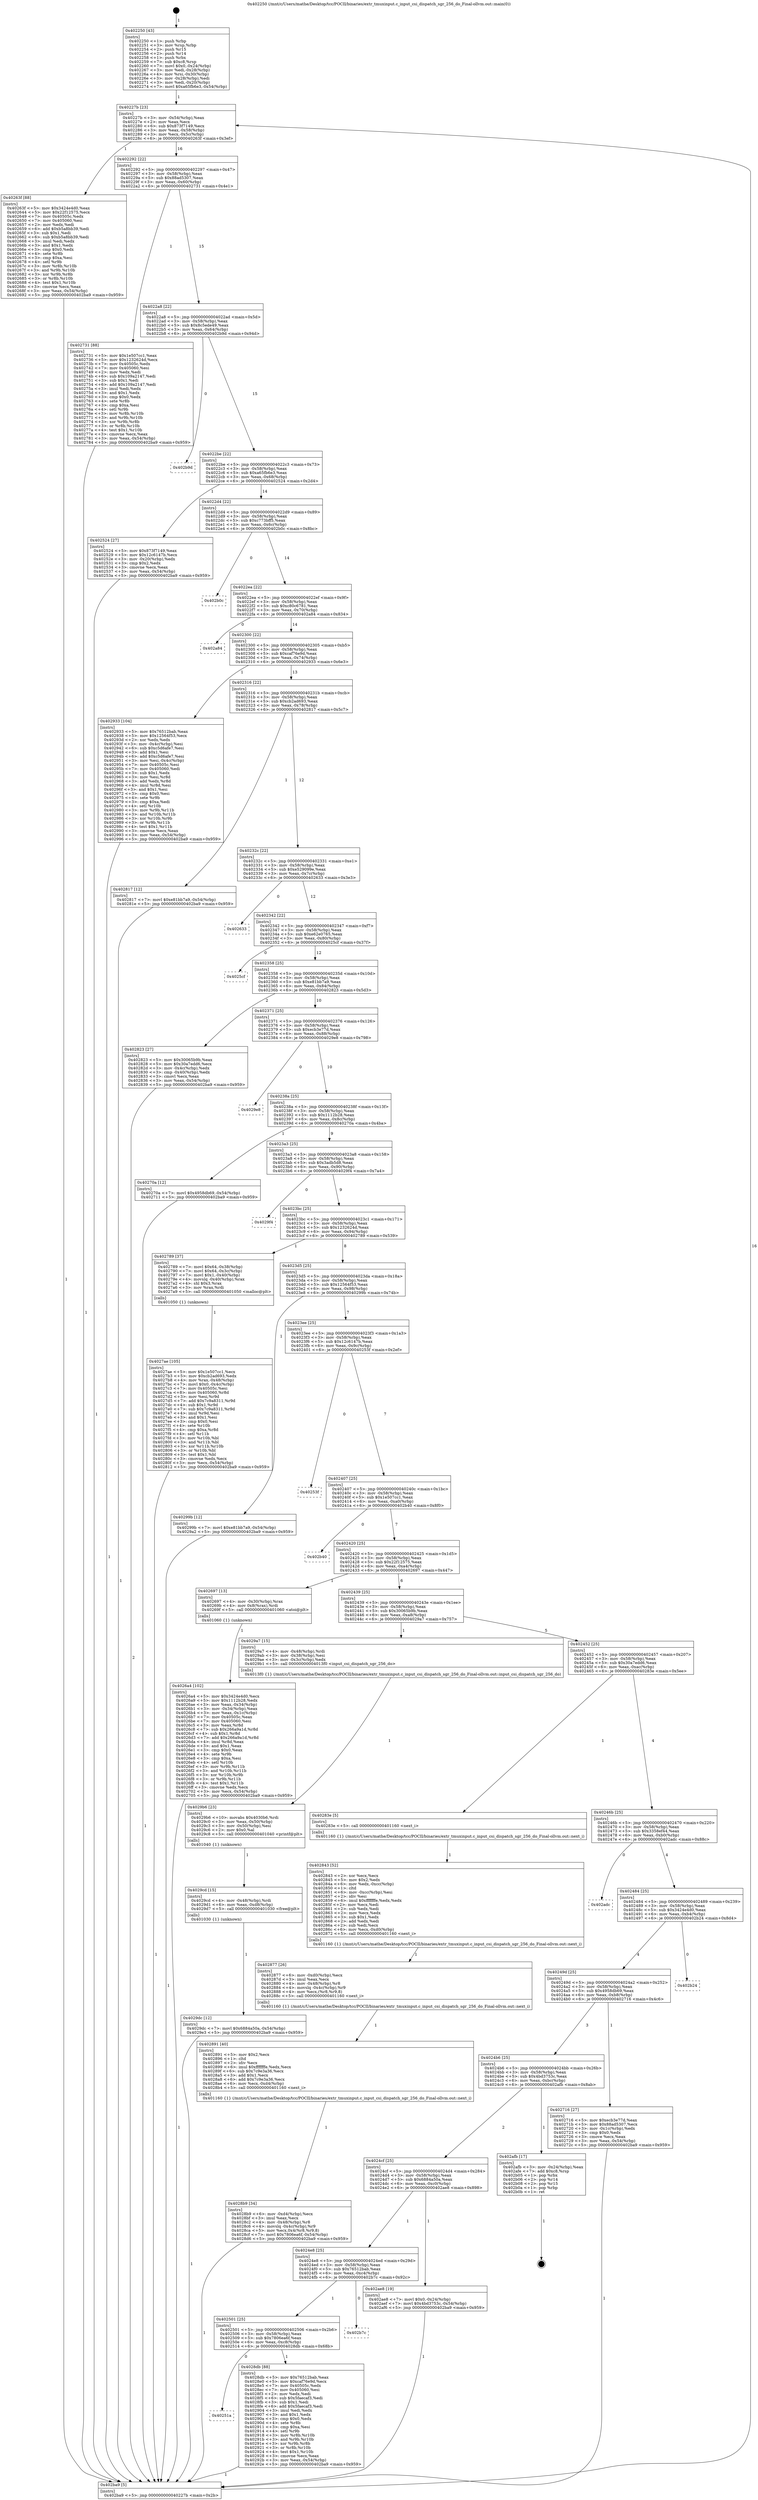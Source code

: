 digraph "0x402250" {
  label = "0x402250 (/mnt/c/Users/mathe/Desktop/tcc/POCII/binaries/extr_tmuxinput.c_input_csi_dispatch_sgr_256_do_Final-ollvm.out::main(0))"
  labelloc = "t"
  node[shape=record]

  Entry [label="",width=0.3,height=0.3,shape=circle,fillcolor=black,style=filled]
  "0x40227b" [label="{
     0x40227b [23]\l
     | [instrs]\l
     &nbsp;&nbsp;0x40227b \<+3\>: mov -0x54(%rbp),%eax\l
     &nbsp;&nbsp;0x40227e \<+2\>: mov %eax,%ecx\l
     &nbsp;&nbsp;0x402280 \<+6\>: sub $0x873f7149,%ecx\l
     &nbsp;&nbsp;0x402286 \<+3\>: mov %eax,-0x58(%rbp)\l
     &nbsp;&nbsp;0x402289 \<+3\>: mov %ecx,-0x5c(%rbp)\l
     &nbsp;&nbsp;0x40228c \<+6\>: je 000000000040263f \<main+0x3ef\>\l
  }"]
  "0x40263f" [label="{
     0x40263f [88]\l
     | [instrs]\l
     &nbsp;&nbsp;0x40263f \<+5\>: mov $0x3424e4d0,%eax\l
     &nbsp;&nbsp;0x402644 \<+5\>: mov $0x22f12575,%ecx\l
     &nbsp;&nbsp;0x402649 \<+7\>: mov 0x40505c,%edx\l
     &nbsp;&nbsp;0x402650 \<+7\>: mov 0x405060,%esi\l
     &nbsp;&nbsp;0x402657 \<+2\>: mov %edx,%edi\l
     &nbsp;&nbsp;0x402659 \<+6\>: add $0xb5a8bb39,%edi\l
     &nbsp;&nbsp;0x40265f \<+3\>: sub $0x1,%edi\l
     &nbsp;&nbsp;0x402662 \<+6\>: sub $0xb5a8bb39,%edi\l
     &nbsp;&nbsp;0x402668 \<+3\>: imul %edi,%edx\l
     &nbsp;&nbsp;0x40266b \<+3\>: and $0x1,%edx\l
     &nbsp;&nbsp;0x40266e \<+3\>: cmp $0x0,%edx\l
     &nbsp;&nbsp;0x402671 \<+4\>: sete %r8b\l
     &nbsp;&nbsp;0x402675 \<+3\>: cmp $0xa,%esi\l
     &nbsp;&nbsp;0x402678 \<+4\>: setl %r9b\l
     &nbsp;&nbsp;0x40267c \<+3\>: mov %r8b,%r10b\l
     &nbsp;&nbsp;0x40267f \<+3\>: and %r9b,%r10b\l
     &nbsp;&nbsp;0x402682 \<+3\>: xor %r9b,%r8b\l
     &nbsp;&nbsp;0x402685 \<+3\>: or %r8b,%r10b\l
     &nbsp;&nbsp;0x402688 \<+4\>: test $0x1,%r10b\l
     &nbsp;&nbsp;0x40268c \<+3\>: cmovne %ecx,%eax\l
     &nbsp;&nbsp;0x40268f \<+3\>: mov %eax,-0x54(%rbp)\l
     &nbsp;&nbsp;0x402692 \<+5\>: jmp 0000000000402ba9 \<main+0x959\>\l
  }"]
  "0x402292" [label="{
     0x402292 [22]\l
     | [instrs]\l
     &nbsp;&nbsp;0x402292 \<+5\>: jmp 0000000000402297 \<main+0x47\>\l
     &nbsp;&nbsp;0x402297 \<+3\>: mov -0x58(%rbp),%eax\l
     &nbsp;&nbsp;0x40229a \<+5\>: sub $0x88ad5307,%eax\l
     &nbsp;&nbsp;0x40229f \<+3\>: mov %eax,-0x60(%rbp)\l
     &nbsp;&nbsp;0x4022a2 \<+6\>: je 0000000000402731 \<main+0x4e1\>\l
  }"]
  Exit [label="",width=0.3,height=0.3,shape=circle,fillcolor=black,style=filled,peripheries=2]
  "0x402731" [label="{
     0x402731 [88]\l
     | [instrs]\l
     &nbsp;&nbsp;0x402731 \<+5\>: mov $0x1e507cc1,%eax\l
     &nbsp;&nbsp;0x402736 \<+5\>: mov $0x1232624d,%ecx\l
     &nbsp;&nbsp;0x40273b \<+7\>: mov 0x40505c,%edx\l
     &nbsp;&nbsp;0x402742 \<+7\>: mov 0x405060,%esi\l
     &nbsp;&nbsp;0x402749 \<+2\>: mov %edx,%edi\l
     &nbsp;&nbsp;0x40274b \<+6\>: sub $0x109a2147,%edi\l
     &nbsp;&nbsp;0x402751 \<+3\>: sub $0x1,%edi\l
     &nbsp;&nbsp;0x402754 \<+6\>: add $0x109a2147,%edi\l
     &nbsp;&nbsp;0x40275a \<+3\>: imul %edi,%edx\l
     &nbsp;&nbsp;0x40275d \<+3\>: and $0x1,%edx\l
     &nbsp;&nbsp;0x402760 \<+3\>: cmp $0x0,%edx\l
     &nbsp;&nbsp;0x402763 \<+4\>: sete %r8b\l
     &nbsp;&nbsp;0x402767 \<+3\>: cmp $0xa,%esi\l
     &nbsp;&nbsp;0x40276a \<+4\>: setl %r9b\l
     &nbsp;&nbsp;0x40276e \<+3\>: mov %r8b,%r10b\l
     &nbsp;&nbsp;0x402771 \<+3\>: and %r9b,%r10b\l
     &nbsp;&nbsp;0x402774 \<+3\>: xor %r9b,%r8b\l
     &nbsp;&nbsp;0x402777 \<+3\>: or %r8b,%r10b\l
     &nbsp;&nbsp;0x40277a \<+4\>: test $0x1,%r10b\l
     &nbsp;&nbsp;0x40277e \<+3\>: cmovne %ecx,%eax\l
     &nbsp;&nbsp;0x402781 \<+3\>: mov %eax,-0x54(%rbp)\l
     &nbsp;&nbsp;0x402784 \<+5\>: jmp 0000000000402ba9 \<main+0x959\>\l
  }"]
  "0x4022a8" [label="{
     0x4022a8 [22]\l
     | [instrs]\l
     &nbsp;&nbsp;0x4022a8 \<+5\>: jmp 00000000004022ad \<main+0x5d\>\l
     &nbsp;&nbsp;0x4022ad \<+3\>: mov -0x58(%rbp),%eax\l
     &nbsp;&nbsp;0x4022b0 \<+5\>: sub $0x8c5ede49,%eax\l
     &nbsp;&nbsp;0x4022b5 \<+3\>: mov %eax,-0x64(%rbp)\l
     &nbsp;&nbsp;0x4022b8 \<+6\>: je 0000000000402b9d \<main+0x94d\>\l
  }"]
  "0x4029dc" [label="{
     0x4029dc [12]\l
     | [instrs]\l
     &nbsp;&nbsp;0x4029dc \<+7\>: movl $0x6884a50a,-0x54(%rbp)\l
     &nbsp;&nbsp;0x4029e3 \<+5\>: jmp 0000000000402ba9 \<main+0x959\>\l
  }"]
  "0x402b9d" [label="{
     0x402b9d\l
  }", style=dashed]
  "0x4022be" [label="{
     0x4022be [22]\l
     | [instrs]\l
     &nbsp;&nbsp;0x4022be \<+5\>: jmp 00000000004022c3 \<main+0x73\>\l
     &nbsp;&nbsp;0x4022c3 \<+3\>: mov -0x58(%rbp),%eax\l
     &nbsp;&nbsp;0x4022c6 \<+5\>: sub $0xa65fb6e3,%eax\l
     &nbsp;&nbsp;0x4022cb \<+3\>: mov %eax,-0x68(%rbp)\l
     &nbsp;&nbsp;0x4022ce \<+6\>: je 0000000000402524 \<main+0x2d4\>\l
  }"]
  "0x4029cd" [label="{
     0x4029cd [15]\l
     | [instrs]\l
     &nbsp;&nbsp;0x4029cd \<+4\>: mov -0x48(%rbp),%rdi\l
     &nbsp;&nbsp;0x4029d1 \<+6\>: mov %eax,-0xd8(%rbp)\l
     &nbsp;&nbsp;0x4029d7 \<+5\>: call 0000000000401030 \<free@plt\>\l
     | [calls]\l
     &nbsp;&nbsp;0x401030 \{1\} (unknown)\l
  }"]
  "0x402524" [label="{
     0x402524 [27]\l
     | [instrs]\l
     &nbsp;&nbsp;0x402524 \<+5\>: mov $0x873f7149,%eax\l
     &nbsp;&nbsp;0x402529 \<+5\>: mov $0x12c6147b,%ecx\l
     &nbsp;&nbsp;0x40252e \<+3\>: mov -0x20(%rbp),%edx\l
     &nbsp;&nbsp;0x402531 \<+3\>: cmp $0x2,%edx\l
     &nbsp;&nbsp;0x402534 \<+3\>: cmovne %ecx,%eax\l
     &nbsp;&nbsp;0x402537 \<+3\>: mov %eax,-0x54(%rbp)\l
     &nbsp;&nbsp;0x40253a \<+5\>: jmp 0000000000402ba9 \<main+0x959\>\l
  }"]
  "0x4022d4" [label="{
     0x4022d4 [22]\l
     | [instrs]\l
     &nbsp;&nbsp;0x4022d4 \<+5\>: jmp 00000000004022d9 \<main+0x89\>\l
     &nbsp;&nbsp;0x4022d9 \<+3\>: mov -0x58(%rbp),%eax\l
     &nbsp;&nbsp;0x4022dc \<+5\>: sub $0xc773bff5,%eax\l
     &nbsp;&nbsp;0x4022e1 \<+3\>: mov %eax,-0x6c(%rbp)\l
     &nbsp;&nbsp;0x4022e4 \<+6\>: je 0000000000402b0c \<main+0x8bc\>\l
  }"]
  "0x402ba9" [label="{
     0x402ba9 [5]\l
     | [instrs]\l
     &nbsp;&nbsp;0x402ba9 \<+5\>: jmp 000000000040227b \<main+0x2b\>\l
  }"]
  "0x402250" [label="{
     0x402250 [43]\l
     | [instrs]\l
     &nbsp;&nbsp;0x402250 \<+1\>: push %rbp\l
     &nbsp;&nbsp;0x402251 \<+3\>: mov %rsp,%rbp\l
     &nbsp;&nbsp;0x402254 \<+2\>: push %r15\l
     &nbsp;&nbsp;0x402256 \<+2\>: push %r14\l
     &nbsp;&nbsp;0x402258 \<+1\>: push %rbx\l
     &nbsp;&nbsp;0x402259 \<+7\>: sub $0xc8,%rsp\l
     &nbsp;&nbsp;0x402260 \<+7\>: movl $0x0,-0x24(%rbp)\l
     &nbsp;&nbsp;0x402267 \<+3\>: mov %edi,-0x28(%rbp)\l
     &nbsp;&nbsp;0x40226a \<+4\>: mov %rsi,-0x30(%rbp)\l
     &nbsp;&nbsp;0x40226e \<+3\>: mov -0x28(%rbp),%edi\l
     &nbsp;&nbsp;0x402271 \<+3\>: mov %edi,-0x20(%rbp)\l
     &nbsp;&nbsp;0x402274 \<+7\>: movl $0xa65fb6e3,-0x54(%rbp)\l
  }"]
  "0x4029b6" [label="{
     0x4029b6 [23]\l
     | [instrs]\l
     &nbsp;&nbsp;0x4029b6 \<+10\>: movabs $0x4030b6,%rdi\l
     &nbsp;&nbsp;0x4029c0 \<+3\>: mov %eax,-0x50(%rbp)\l
     &nbsp;&nbsp;0x4029c3 \<+3\>: mov -0x50(%rbp),%esi\l
     &nbsp;&nbsp;0x4029c6 \<+2\>: mov $0x0,%al\l
     &nbsp;&nbsp;0x4029c8 \<+5\>: call 0000000000401040 \<printf@plt\>\l
     | [calls]\l
     &nbsp;&nbsp;0x401040 \{1\} (unknown)\l
  }"]
  "0x402b0c" [label="{
     0x402b0c\l
  }", style=dashed]
  "0x4022ea" [label="{
     0x4022ea [22]\l
     | [instrs]\l
     &nbsp;&nbsp;0x4022ea \<+5\>: jmp 00000000004022ef \<main+0x9f\>\l
     &nbsp;&nbsp;0x4022ef \<+3\>: mov -0x58(%rbp),%eax\l
     &nbsp;&nbsp;0x4022f2 \<+5\>: sub $0xc80c6781,%eax\l
     &nbsp;&nbsp;0x4022f7 \<+3\>: mov %eax,-0x70(%rbp)\l
     &nbsp;&nbsp;0x4022fa \<+6\>: je 0000000000402a84 \<main+0x834\>\l
  }"]
  "0x40251a" [label="{
     0x40251a\l
  }", style=dashed]
  "0x402a84" [label="{
     0x402a84\l
  }", style=dashed]
  "0x402300" [label="{
     0x402300 [22]\l
     | [instrs]\l
     &nbsp;&nbsp;0x402300 \<+5\>: jmp 0000000000402305 \<main+0xb5\>\l
     &nbsp;&nbsp;0x402305 \<+3\>: mov -0x58(%rbp),%eax\l
     &nbsp;&nbsp;0x402308 \<+5\>: sub $0xcaf76e9d,%eax\l
     &nbsp;&nbsp;0x40230d \<+3\>: mov %eax,-0x74(%rbp)\l
     &nbsp;&nbsp;0x402310 \<+6\>: je 0000000000402933 \<main+0x6e3\>\l
  }"]
  "0x4028db" [label="{
     0x4028db [88]\l
     | [instrs]\l
     &nbsp;&nbsp;0x4028db \<+5\>: mov $0x76512bab,%eax\l
     &nbsp;&nbsp;0x4028e0 \<+5\>: mov $0xcaf76e9d,%ecx\l
     &nbsp;&nbsp;0x4028e5 \<+7\>: mov 0x40505c,%edx\l
     &nbsp;&nbsp;0x4028ec \<+7\>: mov 0x405060,%esi\l
     &nbsp;&nbsp;0x4028f3 \<+2\>: mov %edx,%edi\l
     &nbsp;&nbsp;0x4028f5 \<+6\>: sub $0x5faecaf3,%edi\l
     &nbsp;&nbsp;0x4028fb \<+3\>: sub $0x1,%edi\l
     &nbsp;&nbsp;0x4028fe \<+6\>: add $0x5faecaf3,%edi\l
     &nbsp;&nbsp;0x402904 \<+3\>: imul %edi,%edx\l
     &nbsp;&nbsp;0x402907 \<+3\>: and $0x1,%edx\l
     &nbsp;&nbsp;0x40290a \<+3\>: cmp $0x0,%edx\l
     &nbsp;&nbsp;0x40290d \<+4\>: sete %r8b\l
     &nbsp;&nbsp;0x402911 \<+3\>: cmp $0xa,%esi\l
     &nbsp;&nbsp;0x402914 \<+4\>: setl %r9b\l
     &nbsp;&nbsp;0x402918 \<+3\>: mov %r8b,%r10b\l
     &nbsp;&nbsp;0x40291b \<+3\>: and %r9b,%r10b\l
     &nbsp;&nbsp;0x40291e \<+3\>: xor %r9b,%r8b\l
     &nbsp;&nbsp;0x402921 \<+3\>: or %r8b,%r10b\l
     &nbsp;&nbsp;0x402924 \<+4\>: test $0x1,%r10b\l
     &nbsp;&nbsp;0x402928 \<+3\>: cmovne %ecx,%eax\l
     &nbsp;&nbsp;0x40292b \<+3\>: mov %eax,-0x54(%rbp)\l
     &nbsp;&nbsp;0x40292e \<+5\>: jmp 0000000000402ba9 \<main+0x959\>\l
  }"]
  "0x402933" [label="{
     0x402933 [104]\l
     | [instrs]\l
     &nbsp;&nbsp;0x402933 \<+5\>: mov $0x76512bab,%eax\l
     &nbsp;&nbsp;0x402938 \<+5\>: mov $0x12564f53,%ecx\l
     &nbsp;&nbsp;0x40293d \<+2\>: xor %edx,%edx\l
     &nbsp;&nbsp;0x40293f \<+3\>: mov -0x4c(%rbp),%esi\l
     &nbsp;&nbsp;0x402942 \<+6\>: sub $0xc5d6afe7,%esi\l
     &nbsp;&nbsp;0x402948 \<+3\>: add $0x1,%esi\l
     &nbsp;&nbsp;0x40294b \<+6\>: add $0xc5d6afe7,%esi\l
     &nbsp;&nbsp;0x402951 \<+3\>: mov %esi,-0x4c(%rbp)\l
     &nbsp;&nbsp;0x402954 \<+7\>: mov 0x40505c,%esi\l
     &nbsp;&nbsp;0x40295b \<+7\>: mov 0x405060,%edi\l
     &nbsp;&nbsp;0x402962 \<+3\>: sub $0x1,%edx\l
     &nbsp;&nbsp;0x402965 \<+3\>: mov %esi,%r8d\l
     &nbsp;&nbsp;0x402968 \<+3\>: add %edx,%r8d\l
     &nbsp;&nbsp;0x40296b \<+4\>: imul %r8d,%esi\l
     &nbsp;&nbsp;0x40296f \<+3\>: and $0x1,%esi\l
     &nbsp;&nbsp;0x402972 \<+3\>: cmp $0x0,%esi\l
     &nbsp;&nbsp;0x402975 \<+4\>: sete %r9b\l
     &nbsp;&nbsp;0x402979 \<+3\>: cmp $0xa,%edi\l
     &nbsp;&nbsp;0x40297c \<+4\>: setl %r10b\l
     &nbsp;&nbsp;0x402980 \<+3\>: mov %r9b,%r11b\l
     &nbsp;&nbsp;0x402983 \<+3\>: and %r10b,%r11b\l
     &nbsp;&nbsp;0x402986 \<+3\>: xor %r10b,%r9b\l
     &nbsp;&nbsp;0x402989 \<+3\>: or %r9b,%r11b\l
     &nbsp;&nbsp;0x40298c \<+4\>: test $0x1,%r11b\l
     &nbsp;&nbsp;0x402990 \<+3\>: cmovne %ecx,%eax\l
     &nbsp;&nbsp;0x402993 \<+3\>: mov %eax,-0x54(%rbp)\l
     &nbsp;&nbsp;0x402996 \<+5\>: jmp 0000000000402ba9 \<main+0x959\>\l
  }"]
  "0x402316" [label="{
     0x402316 [22]\l
     | [instrs]\l
     &nbsp;&nbsp;0x402316 \<+5\>: jmp 000000000040231b \<main+0xcb\>\l
     &nbsp;&nbsp;0x40231b \<+3\>: mov -0x58(%rbp),%eax\l
     &nbsp;&nbsp;0x40231e \<+5\>: sub $0xcb2ad693,%eax\l
     &nbsp;&nbsp;0x402323 \<+3\>: mov %eax,-0x78(%rbp)\l
     &nbsp;&nbsp;0x402326 \<+6\>: je 0000000000402817 \<main+0x5c7\>\l
  }"]
  "0x402501" [label="{
     0x402501 [25]\l
     | [instrs]\l
     &nbsp;&nbsp;0x402501 \<+5\>: jmp 0000000000402506 \<main+0x2b6\>\l
     &nbsp;&nbsp;0x402506 \<+3\>: mov -0x58(%rbp),%eax\l
     &nbsp;&nbsp;0x402509 \<+5\>: sub $0x7806ea6f,%eax\l
     &nbsp;&nbsp;0x40250e \<+6\>: mov %eax,-0xc8(%rbp)\l
     &nbsp;&nbsp;0x402514 \<+6\>: je 00000000004028db \<main+0x68b\>\l
  }"]
  "0x402817" [label="{
     0x402817 [12]\l
     | [instrs]\l
     &nbsp;&nbsp;0x402817 \<+7\>: movl $0xe81bb7a9,-0x54(%rbp)\l
     &nbsp;&nbsp;0x40281e \<+5\>: jmp 0000000000402ba9 \<main+0x959\>\l
  }"]
  "0x40232c" [label="{
     0x40232c [22]\l
     | [instrs]\l
     &nbsp;&nbsp;0x40232c \<+5\>: jmp 0000000000402331 \<main+0xe1\>\l
     &nbsp;&nbsp;0x402331 \<+3\>: mov -0x58(%rbp),%eax\l
     &nbsp;&nbsp;0x402334 \<+5\>: sub $0xe529099e,%eax\l
     &nbsp;&nbsp;0x402339 \<+3\>: mov %eax,-0x7c(%rbp)\l
     &nbsp;&nbsp;0x40233c \<+6\>: je 0000000000402633 \<main+0x3e3\>\l
  }"]
  "0x402b7c" [label="{
     0x402b7c\l
  }", style=dashed]
  "0x402633" [label="{
     0x402633\l
  }", style=dashed]
  "0x402342" [label="{
     0x402342 [22]\l
     | [instrs]\l
     &nbsp;&nbsp;0x402342 \<+5\>: jmp 0000000000402347 \<main+0xf7\>\l
     &nbsp;&nbsp;0x402347 \<+3\>: mov -0x58(%rbp),%eax\l
     &nbsp;&nbsp;0x40234a \<+5\>: sub $0xe62e0765,%eax\l
     &nbsp;&nbsp;0x40234f \<+3\>: mov %eax,-0x80(%rbp)\l
     &nbsp;&nbsp;0x402352 \<+6\>: je 00000000004025cf \<main+0x37f\>\l
  }"]
  "0x4024e8" [label="{
     0x4024e8 [25]\l
     | [instrs]\l
     &nbsp;&nbsp;0x4024e8 \<+5\>: jmp 00000000004024ed \<main+0x29d\>\l
     &nbsp;&nbsp;0x4024ed \<+3\>: mov -0x58(%rbp),%eax\l
     &nbsp;&nbsp;0x4024f0 \<+5\>: sub $0x76512bab,%eax\l
     &nbsp;&nbsp;0x4024f5 \<+6\>: mov %eax,-0xc4(%rbp)\l
     &nbsp;&nbsp;0x4024fb \<+6\>: je 0000000000402b7c \<main+0x92c\>\l
  }"]
  "0x4025cf" [label="{
     0x4025cf\l
  }", style=dashed]
  "0x402358" [label="{
     0x402358 [25]\l
     | [instrs]\l
     &nbsp;&nbsp;0x402358 \<+5\>: jmp 000000000040235d \<main+0x10d\>\l
     &nbsp;&nbsp;0x40235d \<+3\>: mov -0x58(%rbp),%eax\l
     &nbsp;&nbsp;0x402360 \<+5\>: sub $0xe81bb7a9,%eax\l
     &nbsp;&nbsp;0x402365 \<+6\>: mov %eax,-0x84(%rbp)\l
     &nbsp;&nbsp;0x40236b \<+6\>: je 0000000000402823 \<main+0x5d3\>\l
  }"]
  "0x402ae8" [label="{
     0x402ae8 [19]\l
     | [instrs]\l
     &nbsp;&nbsp;0x402ae8 \<+7\>: movl $0x0,-0x24(%rbp)\l
     &nbsp;&nbsp;0x402aef \<+7\>: movl $0x4bd3753c,-0x54(%rbp)\l
     &nbsp;&nbsp;0x402af6 \<+5\>: jmp 0000000000402ba9 \<main+0x959\>\l
  }"]
  "0x402823" [label="{
     0x402823 [27]\l
     | [instrs]\l
     &nbsp;&nbsp;0x402823 \<+5\>: mov $0x30065b9b,%eax\l
     &nbsp;&nbsp;0x402828 \<+5\>: mov $0x30a7edd6,%ecx\l
     &nbsp;&nbsp;0x40282d \<+3\>: mov -0x4c(%rbp),%edx\l
     &nbsp;&nbsp;0x402830 \<+3\>: cmp -0x40(%rbp),%edx\l
     &nbsp;&nbsp;0x402833 \<+3\>: cmovl %ecx,%eax\l
     &nbsp;&nbsp;0x402836 \<+3\>: mov %eax,-0x54(%rbp)\l
     &nbsp;&nbsp;0x402839 \<+5\>: jmp 0000000000402ba9 \<main+0x959\>\l
  }"]
  "0x402371" [label="{
     0x402371 [25]\l
     | [instrs]\l
     &nbsp;&nbsp;0x402371 \<+5\>: jmp 0000000000402376 \<main+0x126\>\l
     &nbsp;&nbsp;0x402376 \<+3\>: mov -0x58(%rbp),%eax\l
     &nbsp;&nbsp;0x402379 \<+5\>: sub $0xecb3e77d,%eax\l
     &nbsp;&nbsp;0x40237e \<+6\>: mov %eax,-0x88(%rbp)\l
     &nbsp;&nbsp;0x402384 \<+6\>: je 00000000004029e8 \<main+0x798\>\l
  }"]
  "0x4024cf" [label="{
     0x4024cf [25]\l
     | [instrs]\l
     &nbsp;&nbsp;0x4024cf \<+5\>: jmp 00000000004024d4 \<main+0x284\>\l
     &nbsp;&nbsp;0x4024d4 \<+3\>: mov -0x58(%rbp),%eax\l
     &nbsp;&nbsp;0x4024d7 \<+5\>: sub $0x6884a50a,%eax\l
     &nbsp;&nbsp;0x4024dc \<+6\>: mov %eax,-0xc0(%rbp)\l
     &nbsp;&nbsp;0x4024e2 \<+6\>: je 0000000000402ae8 \<main+0x898\>\l
  }"]
  "0x4029e8" [label="{
     0x4029e8\l
  }", style=dashed]
  "0x40238a" [label="{
     0x40238a [25]\l
     | [instrs]\l
     &nbsp;&nbsp;0x40238a \<+5\>: jmp 000000000040238f \<main+0x13f\>\l
     &nbsp;&nbsp;0x40238f \<+3\>: mov -0x58(%rbp),%eax\l
     &nbsp;&nbsp;0x402392 \<+5\>: sub $0x1112b28,%eax\l
     &nbsp;&nbsp;0x402397 \<+6\>: mov %eax,-0x8c(%rbp)\l
     &nbsp;&nbsp;0x40239d \<+6\>: je 000000000040270a \<main+0x4ba\>\l
  }"]
  "0x402afb" [label="{
     0x402afb [17]\l
     | [instrs]\l
     &nbsp;&nbsp;0x402afb \<+3\>: mov -0x24(%rbp),%eax\l
     &nbsp;&nbsp;0x402afe \<+7\>: add $0xc8,%rsp\l
     &nbsp;&nbsp;0x402b05 \<+1\>: pop %rbx\l
     &nbsp;&nbsp;0x402b06 \<+2\>: pop %r14\l
     &nbsp;&nbsp;0x402b08 \<+2\>: pop %r15\l
     &nbsp;&nbsp;0x402b0a \<+1\>: pop %rbp\l
     &nbsp;&nbsp;0x402b0b \<+1\>: ret\l
  }"]
  "0x40270a" [label="{
     0x40270a [12]\l
     | [instrs]\l
     &nbsp;&nbsp;0x40270a \<+7\>: movl $0x4958db69,-0x54(%rbp)\l
     &nbsp;&nbsp;0x402711 \<+5\>: jmp 0000000000402ba9 \<main+0x959\>\l
  }"]
  "0x4023a3" [label="{
     0x4023a3 [25]\l
     | [instrs]\l
     &nbsp;&nbsp;0x4023a3 \<+5\>: jmp 00000000004023a8 \<main+0x158\>\l
     &nbsp;&nbsp;0x4023a8 \<+3\>: mov -0x58(%rbp),%eax\l
     &nbsp;&nbsp;0x4023ab \<+5\>: sub $0x3adb5d8,%eax\l
     &nbsp;&nbsp;0x4023b0 \<+6\>: mov %eax,-0x90(%rbp)\l
     &nbsp;&nbsp;0x4023b6 \<+6\>: je 00000000004029f4 \<main+0x7a4\>\l
  }"]
  "0x4028b9" [label="{
     0x4028b9 [34]\l
     | [instrs]\l
     &nbsp;&nbsp;0x4028b9 \<+6\>: mov -0xd4(%rbp),%ecx\l
     &nbsp;&nbsp;0x4028bf \<+3\>: imul %eax,%ecx\l
     &nbsp;&nbsp;0x4028c2 \<+4\>: mov -0x48(%rbp),%r8\l
     &nbsp;&nbsp;0x4028c6 \<+4\>: movslq -0x4c(%rbp),%r9\l
     &nbsp;&nbsp;0x4028ca \<+5\>: mov %ecx,0x4(%r8,%r9,8)\l
     &nbsp;&nbsp;0x4028cf \<+7\>: movl $0x7806ea6f,-0x54(%rbp)\l
     &nbsp;&nbsp;0x4028d6 \<+5\>: jmp 0000000000402ba9 \<main+0x959\>\l
  }"]
  "0x4029f4" [label="{
     0x4029f4\l
  }", style=dashed]
  "0x4023bc" [label="{
     0x4023bc [25]\l
     | [instrs]\l
     &nbsp;&nbsp;0x4023bc \<+5\>: jmp 00000000004023c1 \<main+0x171\>\l
     &nbsp;&nbsp;0x4023c1 \<+3\>: mov -0x58(%rbp),%eax\l
     &nbsp;&nbsp;0x4023c4 \<+5\>: sub $0x1232624d,%eax\l
     &nbsp;&nbsp;0x4023c9 \<+6\>: mov %eax,-0x94(%rbp)\l
     &nbsp;&nbsp;0x4023cf \<+6\>: je 0000000000402789 \<main+0x539\>\l
  }"]
  "0x402891" [label="{
     0x402891 [40]\l
     | [instrs]\l
     &nbsp;&nbsp;0x402891 \<+5\>: mov $0x2,%ecx\l
     &nbsp;&nbsp;0x402896 \<+1\>: cltd\l
     &nbsp;&nbsp;0x402897 \<+2\>: idiv %ecx\l
     &nbsp;&nbsp;0x402899 \<+6\>: imul $0xfffffffe,%edx,%ecx\l
     &nbsp;&nbsp;0x40289f \<+6\>: sub $0x7c9e3a36,%ecx\l
     &nbsp;&nbsp;0x4028a5 \<+3\>: add $0x1,%ecx\l
     &nbsp;&nbsp;0x4028a8 \<+6\>: add $0x7c9e3a36,%ecx\l
     &nbsp;&nbsp;0x4028ae \<+6\>: mov %ecx,-0xd4(%rbp)\l
     &nbsp;&nbsp;0x4028b4 \<+5\>: call 0000000000401160 \<next_i\>\l
     | [calls]\l
     &nbsp;&nbsp;0x401160 \{1\} (/mnt/c/Users/mathe/Desktop/tcc/POCII/binaries/extr_tmuxinput.c_input_csi_dispatch_sgr_256_do_Final-ollvm.out::next_i)\l
  }"]
  "0x402789" [label="{
     0x402789 [37]\l
     | [instrs]\l
     &nbsp;&nbsp;0x402789 \<+7\>: movl $0x64,-0x38(%rbp)\l
     &nbsp;&nbsp;0x402790 \<+7\>: movl $0x64,-0x3c(%rbp)\l
     &nbsp;&nbsp;0x402797 \<+7\>: movl $0x1,-0x40(%rbp)\l
     &nbsp;&nbsp;0x40279e \<+4\>: movslq -0x40(%rbp),%rax\l
     &nbsp;&nbsp;0x4027a2 \<+4\>: shl $0x3,%rax\l
     &nbsp;&nbsp;0x4027a6 \<+3\>: mov %rax,%rdi\l
     &nbsp;&nbsp;0x4027a9 \<+5\>: call 0000000000401050 \<malloc@plt\>\l
     | [calls]\l
     &nbsp;&nbsp;0x401050 \{1\} (unknown)\l
  }"]
  "0x4023d5" [label="{
     0x4023d5 [25]\l
     | [instrs]\l
     &nbsp;&nbsp;0x4023d5 \<+5\>: jmp 00000000004023da \<main+0x18a\>\l
     &nbsp;&nbsp;0x4023da \<+3\>: mov -0x58(%rbp),%eax\l
     &nbsp;&nbsp;0x4023dd \<+5\>: sub $0x12564f53,%eax\l
     &nbsp;&nbsp;0x4023e2 \<+6\>: mov %eax,-0x98(%rbp)\l
     &nbsp;&nbsp;0x4023e8 \<+6\>: je 000000000040299b \<main+0x74b\>\l
  }"]
  "0x402877" [label="{
     0x402877 [26]\l
     | [instrs]\l
     &nbsp;&nbsp;0x402877 \<+6\>: mov -0xd0(%rbp),%ecx\l
     &nbsp;&nbsp;0x40287d \<+3\>: imul %eax,%ecx\l
     &nbsp;&nbsp;0x402880 \<+4\>: mov -0x48(%rbp),%r8\l
     &nbsp;&nbsp;0x402884 \<+4\>: movslq -0x4c(%rbp),%r9\l
     &nbsp;&nbsp;0x402888 \<+4\>: mov %ecx,(%r8,%r9,8)\l
     &nbsp;&nbsp;0x40288c \<+5\>: call 0000000000401160 \<next_i\>\l
     | [calls]\l
     &nbsp;&nbsp;0x401160 \{1\} (/mnt/c/Users/mathe/Desktop/tcc/POCII/binaries/extr_tmuxinput.c_input_csi_dispatch_sgr_256_do_Final-ollvm.out::next_i)\l
  }"]
  "0x40299b" [label="{
     0x40299b [12]\l
     | [instrs]\l
     &nbsp;&nbsp;0x40299b \<+7\>: movl $0xe81bb7a9,-0x54(%rbp)\l
     &nbsp;&nbsp;0x4029a2 \<+5\>: jmp 0000000000402ba9 \<main+0x959\>\l
  }"]
  "0x4023ee" [label="{
     0x4023ee [25]\l
     | [instrs]\l
     &nbsp;&nbsp;0x4023ee \<+5\>: jmp 00000000004023f3 \<main+0x1a3\>\l
     &nbsp;&nbsp;0x4023f3 \<+3\>: mov -0x58(%rbp),%eax\l
     &nbsp;&nbsp;0x4023f6 \<+5\>: sub $0x12c6147b,%eax\l
     &nbsp;&nbsp;0x4023fb \<+6\>: mov %eax,-0x9c(%rbp)\l
     &nbsp;&nbsp;0x402401 \<+6\>: je 000000000040253f \<main+0x2ef\>\l
  }"]
  "0x402843" [label="{
     0x402843 [52]\l
     | [instrs]\l
     &nbsp;&nbsp;0x402843 \<+2\>: xor %ecx,%ecx\l
     &nbsp;&nbsp;0x402845 \<+5\>: mov $0x2,%edx\l
     &nbsp;&nbsp;0x40284a \<+6\>: mov %edx,-0xcc(%rbp)\l
     &nbsp;&nbsp;0x402850 \<+1\>: cltd\l
     &nbsp;&nbsp;0x402851 \<+6\>: mov -0xcc(%rbp),%esi\l
     &nbsp;&nbsp;0x402857 \<+2\>: idiv %esi\l
     &nbsp;&nbsp;0x402859 \<+6\>: imul $0xfffffffe,%edx,%edx\l
     &nbsp;&nbsp;0x40285f \<+2\>: mov %ecx,%edi\l
     &nbsp;&nbsp;0x402861 \<+2\>: sub %edx,%edi\l
     &nbsp;&nbsp;0x402863 \<+2\>: mov %ecx,%edx\l
     &nbsp;&nbsp;0x402865 \<+3\>: sub $0x1,%edx\l
     &nbsp;&nbsp;0x402868 \<+2\>: add %edx,%edi\l
     &nbsp;&nbsp;0x40286a \<+2\>: sub %edi,%ecx\l
     &nbsp;&nbsp;0x40286c \<+6\>: mov %ecx,-0xd0(%rbp)\l
     &nbsp;&nbsp;0x402872 \<+5\>: call 0000000000401160 \<next_i\>\l
     | [calls]\l
     &nbsp;&nbsp;0x401160 \{1\} (/mnt/c/Users/mathe/Desktop/tcc/POCII/binaries/extr_tmuxinput.c_input_csi_dispatch_sgr_256_do_Final-ollvm.out::next_i)\l
  }"]
  "0x40253f" [label="{
     0x40253f\l
  }", style=dashed]
  "0x402407" [label="{
     0x402407 [25]\l
     | [instrs]\l
     &nbsp;&nbsp;0x402407 \<+5\>: jmp 000000000040240c \<main+0x1bc\>\l
     &nbsp;&nbsp;0x40240c \<+3\>: mov -0x58(%rbp),%eax\l
     &nbsp;&nbsp;0x40240f \<+5\>: sub $0x1e507cc1,%eax\l
     &nbsp;&nbsp;0x402414 \<+6\>: mov %eax,-0xa0(%rbp)\l
     &nbsp;&nbsp;0x40241a \<+6\>: je 0000000000402b40 \<main+0x8f0\>\l
  }"]
  "0x4027ae" [label="{
     0x4027ae [105]\l
     | [instrs]\l
     &nbsp;&nbsp;0x4027ae \<+5\>: mov $0x1e507cc1,%ecx\l
     &nbsp;&nbsp;0x4027b3 \<+5\>: mov $0xcb2ad693,%edx\l
     &nbsp;&nbsp;0x4027b8 \<+4\>: mov %rax,-0x48(%rbp)\l
     &nbsp;&nbsp;0x4027bc \<+7\>: movl $0x0,-0x4c(%rbp)\l
     &nbsp;&nbsp;0x4027c3 \<+7\>: mov 0x40505c,%esi\l
     &nbsp;&nbsp;0x4027ca \<+8\>: mov 0x405060,%r8d\l
     &nbsp;&nbsp;0x4027d2 \<+3\>: mov %esi,%r9d\l
     &nbsp;&nbsp;0x4027d5 \<+7\>: add $0x7c9a8311,%r9d\l
     &nbsp;&nbsp;0x4027dc \<+4\>: sub $0x1,%r9d\l
     &nbsp;&nbsp;0x4027e0 \<+7\>: sub $0x7c9a8311,%r9d\l
     &nbsp;&nbsp;0x4027e7 \<+4\>: imul %r9d,%esi\l
     &nbsp;&nbsp;0x4027eb \<+3\>: and $0x1,%esi\l
     &nbsp;&nbsp;0x4027ee \<+3\>: cmp $0x0,%esi\l
     &nbsp;&nbsp;0x4027f1 \<+4\>: sete %r10b\l
     &nbsp;&nbsp;0x4027f5 \<+4\>: cmp $0xa,%r8d\l
     &nbsp;&nbsp;0x4027f9 \<+4\>: setl %r11b\l
     &nbsp;&nbsp;0x4027fd \<+3\>: mov %r10b,%bl\l
     &nbsp;&nbsp;0x402800 \<+3\>: and %r11b,%bl\l
     &nbsp;&nbsp;0x402803 \<+3\>: xor %r11b,%r10b\l
     &nbsp;&nbsp;0x402806 \<+3\>: or %r10b,%bl\l
     &nbsp;&nbsp;0x402809 \<+3\>: test $0x1,%bl\l
     &nbsp;&nbsp;0x40280c \<+3\>: cmovne %edx,%ecx\l
     &nbsp;&nbsp;0x40280f \<+3\>: mov %ecx,-0x54(%rbp)\l
     &nbsp;&nbsp;0x402812 \<+5\>: jmp 0000000000402ba9 \<main+0x959\>\l
  }"]
  "0x402b40" [label="{
     0x402b40\l
  }", style=dashed]
  "0x402420" [label="{
     0x402420 [25]\l
     | [instrs]\l
     &nbsp;&nbsp;0x402420 \<+5\>: jmp 0000000000402425 \<main+0x1d5\>\l
     &nbsp;&nbsp;0x402425 \<+3\>: mov -0x58(%rbp),%eax\l
     &nbsp;&nbsp;0x402428 \<+5\>: sub $0x22f12575,%eax\l
     &nbsp;&nbsp;0x40242d \<+6\>: mov %eax,-0xa4(%rbp)\l
     &nbsp;&nbsp;0x402433 \<+6\>: je 0000000000402697 \<main+0x447\>\l
  }"]
  "0x4024b6" [label="{
     0x4024b6 [25]\l
     | [instrs]\l
     &nbsp;&nbsp;0x4024b6 \<+5\>: jmp 00000000004024bb \<main+0x26b\>\l
     &nbsp;&nbsp;0x4024bb \<+3\>: mov -0x58(%rbp),%eax\l
     &nbsp;&nbsp;0x4024be \<+5\>: sub $0x4bd3753c,%eax\l
     &nbsp;&nbsp;0x4024c3 \<+6\>: mov %eax,-0xbc(%rbp)\l
     &nbsp;&nbsp;0x4024c9 \<+6\>: je 0000000000402afb \<main+0x8ab\>\l
  }"]
  "0x402697" [label="{
     0x402697 [13]\l
     | [instrs]\l
     &nbsp;&nbsp;0x402697 \<+4\>: mov -0x30(%rbp),%rax\l
     &nbsp;&nbsp;0x40269b \<+4\>: mov 0x8(%rax),%rdi\l
     &nbsp;&nbsp;0x40269f \<+5\>: call 0000000000401060 \<atoi@plt\>\l
     | [calls]\l
     &nbsp;&nbsp;0x401060 \{1\} (unknown)\l
  }"]
  "0x402439" [label="{
     0x402439 [25]\l
     | [instrs]\l
     &nbsp;&nbsp;0x402439 \<+5\>: jmp 000000000040243e \<main+0x1ee\>\l
     &nbsp;&nbsp;0x40243e \<+3\>: mov -0x58(%rbp),%eax\l
     &nbsp;&nbsp;0x402441 \<+5\>: sub $0x30065b9b,%eax\l
     &nbsp;&nbsp;0x402446 \<+6\>: mov %eax,-0xa8(%rbp)\l
     &nbsp;&nbsp;0x40244c \<+6\>: je 00000000004029a7 \<main+0x757\>\l
  }"]
  "0x4026a4" [label="{
     0x4026a4 [102]\l
     | [instrs]\l
     &nbsp;&nbsp;0x4026a4 \<+5\>: mov $0x3424e4d0,%ecx\l
     &nbsp;&nbsp;0x4026a9 \<+5\>: mov $0x1112b28,%edx\l
     &nbsp;&nbsp;0x4026ae \<+3\>: mov %eax,-0x34(%rbp)\l
     &nbsp;&nbsp;0x4026b1 \<+3\>: mov -0x34(%rbp),%eax\l
     &nbsp;&nbsp;0x4026b4 \<+3\>: mov %eax,-0x1c(%rbp)\l
     &nbsp;&nbsp;0x4026b7 \<+7\>: mov 0x40505c,%eax\l
     &nbsp;&nbsp;0x4026be \<+7\>: mov 0x405060,%esi\l
     &nbsp;&nbsp;0x4026c5 \<+3\>: mov %eax,%r8d\l
     &nbsp;&nbsp;0x4026c8 \<+7\>: sub $0x266a9a1d,%r8d\l
     &nbsp;&nbsp;0x4026cf \<+4\>: sub $0x1,%r8d\l
     &nbsp;&nbsp;0x4026d3 \<+7\>: add $0x266a9a1d,%r8d\l
     &nbsp;&nbsp;0x4026da \<+4\>: imul %r8d,%eax\l
     &nbsp;&nbsp;0x4026de \<+3\>: and $0x1,%eax\l
     &nbsp;&nbsp;0x4026e1 \<+3\>: cmp $0x0,%eax\l
     &nbsp;&nbsp;0x4026e4 \<+4\>: sete %r9b\l
     &nbsp;&nbsp;0x4026e8 \<+3\>: cmp $0xa,%esi\l
     &nbsp;&nbsp;0x4026eb \<+4\>: setl %r10b\l
     &nbsp;&nbsp;0x4026ef \<+3\>: mov %r9b,%r11b\l
     &nbsp;&nbsp;0x4026f2 \<+3\>: and %r10b,%r11b\l
     &nbsp;&nbsp;0x4026f5 \<+3\>: xor %r10b,%r9b\l
     &nbsp;&nbsp;0x4026f8 \<+3\>: or %r9b,%r11b\l
     &nbsp;&nbsp;0x4026fb \<+4\>: test $0x1,%r11b\l
     &nbsp;&nbsp;0x4026ff \<+3\>: cmovne %edx,%ecx\l
     &nbsp;&nbsp;0x402702 \<+3\>: mov %ecx,-0x54(%rbp)\l
     &nbsp;&nbsp;0x402705 \<+5\>: jmp 0000000000402ba9 \<main+0x959\>\l
  }"]
  "0x402716" [label="{
     0x402716 [27]\l
     | [instrs]\l
     &nbsp;&nbsp;0x402716 \<+5\>: mov $0xecb3e77d,%eax\l
     &nbsp;&nbsp;0x40271b \<+5\>: mov $0x88ad5307,%ecx\l
     &nbsp;&nbsp;0x402720 \<+3\>: mov -0x1c(%rbp),%edx\l
     &nbsp;&nbsp;0x402723 \<+3\>: cmp $0x0,%edx\l
     &nbsp;&nbsp;0x402726 \<+3\>: cmove %ecx,%eax\l
     &nbsp;&nbsp;0x402729 \<+3\>: mov %eax,-0x54(%rbp)\l
     &nbsp;&nbsp;0x40272c \<+5\>: jmp 0000000000402ba9 \<main+0x959\>\l
  }"]
  "0x4029a7" [label="{
     0x4029a7 [15]\l
     | [instrs]\l
     &nbsp;&nbsp;0x4029a7 \<+4\>: mov -0x48(%rbp),%rdi\l
     &nbsp;&nbsp;0x4029ab \<+3\>: mov -0x38(%rbp),%esi\l
     &nbsp;&nbsp;0x4029ae \<+3\>: mov -0x3c(%rbp),%edx\l
     &nbsp;&nbsp;0x4029b1 \<+5\>: call 00000000004013f0 \<input_csi_dispatch_sgr_256_do\>\l
     | [calls]\l
     &nbsp;&nbsp;0x4013f0 \{1\} (/mnt/c/Users/mathe/Desktop/tcc/POCII/binaries/extr_tmuxinput.c_input_csi_dispatch_sgr_256_do_Final-ollvm.out::input_csi_dispatch_sgr_256_do)\l
  }"]
  "0x402452" [label="{
     0x402452 [25]\l
     | [instrs]\l
     &nbsp;&nbsp;0x402452 \<+5\>: jmp 0000000000402457 \<main+0x207\>\l
     &nbsp;&nbsp;0x402457 \<+3\>: mov -0x58(%rbp),%eax\l
     &nbsp;&nbsp;0x40245a \<+5\>: sub $0x30a7edd6,%eax\l
     &nbsp;&nbsp;0x40245f \<+6\>: mov %eax,-0xac(%rbp)\l
     &nbsp;&nbsp;0x402465 \<+6\>: je 000000000040283e \<main+0x5ee\>\l
  }"]
  "0x40249d" [label="{
     0x40249d [25]\l
     | [instrs]\l
     &nbsp;&nbsp;0x40249d \<+5\>: jmp 00000000004024a2 \<main+0x252\>\l
     &nbsp;&nbsp;0x4024a2 \<+3\>: mov -0x58(%rbp),%eax\l
     &nbsp;&nbsp;0x4024a5 \<+5\>: sub $0x4958db69,%eax\l
     &nbsp;&nbsp;0x4024aa \<+6\>: mov %eax,-0xb8(%rbp)\l
     &nbsp;&nbsp;0x4024b0 \<+6\>: je 0000000000402716 \<main+0x4c6\>\l
  }"]
  "0x40283e" [label="{
     0x40283e [5]\l
     | [instrs]\l
     &nbsp;&nbsp;0x40283e \<+5\>: call 0000000000401160 \<next_i\>\l
     | [calls]\l
     &nbsp;&nbsp;0x401160 \{1\} (/mnt/c/Users/mathe/Desktop/tcc/POCII/binaries/extr_tmuxinput.c_input_csi_dispatch_sgr_256_do_Final-ollvm.out::next_i)\l
  }"]
  "0x40246b" [label="{
     0x40246b [25]\l
     | [instrs]\l
     &nbsp;&nbsp;0x40246b \<+5\>: jmp 0000000000402470 \<main+0x220\>\l
     &nbsp;&nbsp;0x402470 \<+3\>: mov -0x58(%rbp),%eax\l
     &nbsp;&nbsp;0x402473 \<+5\>: sub $0x3358ef44,%eax\l
     &nbsp;&nbsp;0x402478 \<+6\>: mov %eax,-0xb0(%rbp)\l
     &nbsp;&nbsp;0x40247e \<+6\>: je 0000000000402adc \<main+0x88c\>\l
  }"]
  "0x402b24" [label="{
     0x402b24\l
  }", style=dashed]
  "0x402adc" [label="{
     0x402adc\l
  }", style=dashed]
  "0x402484" [label="{
     0x402484 [25]\l
     | [instrs]\l
     &nbsp;&nbsp;0x402484 \<+5\>: jmp 0000000000402489 \<main+0x239\>\l
     &nbsp;&nbsp;0x402489 \<+3\>: mov -0x58(%rbp),%eax\l
     &nbsp;&nbsp;0x40248c \<+5\>: sub $0x3424e4d0,%eax\l
     &nbsp;&nbsp;0x402491 \<+6\>: mov %eax,-0xb4(%rbp)\l
     &nbsp;&nbsp;0x402497 \<+6\>: je 0000000000402b24 \<main+0x8d4\>\l
  }"]
  Entry -> "0x402250" [label=" 1"]
  "0x40227b" -> "0x40263f" [label=" 1"]
  "0x40227b" -> "0x402292" [label=" 16"]
  "0x402afb" -> Exit [label=" 1"]
  "0x402292" -> "0x402731" [label=" 1"]
  "0x402292" -> "0x4022a8" [label=" 15"]
  "0x402ae8" -> "0x402ba9" [label=" 1"]
  "0x4022a8" -> "0x402b9d" [label=" 0"]
  "0x4022a8" -> "0x4022be" [label=" 15"]
  "0x4029dc" -> "0x402ba9" [label=" 1"]
  "0x4022be" -> "0x402524" [label=" 1"]
  "0x4022be" -> "0x4022d4" [label=" 14"]
  "0x402524" -> "0x402ba9" [label=" 1"]
  "0x402250" -> "0x40227b" [label=" 1"]
  "0x402ba9" -> "0x40227b" [label=" 16"]
  "0x40263f" -> "0x402ba9" [label=" 1"]
  "0x4029cd" -> "0x4029dc" [label=" 1"]
  "0x4022d4" -> "0x402b0c" [label=" 0"]
  "0x4022d4" -> "0x4022ea" [label=" 14"]
  "0x4029b6" -> "0x4029cd" [label=" 1"]
  "0x4022ea" -> "0x402a84" [label=" 0"]
  "0x4022ea" -> "0x402300" [label=" 14"]
  "0x4029a7" -> "0x4029b6" [label=" 1"]
  "0x402300" -> "0x402933" [label=" 1"]
  "0x402300" -> "0x402316" [label=" 13"]
  "0x40299b" -> "0x402ba9" [label=" 1"]
  "0x402316" -> "0x402817" [label=" 1"]
  "0x402316" -> "0x40232c" [label=" 12"]
  "0x4028db" -> "0x402ba9" [label=" 1"]
  "0x40232c" -> "0x402633" [label=" 0"]
  "0x40232c" -> "0x402342" [label=" 12"]
  "0x402501" -> "0x40251a" [label=" 0"]
  "0x402342" -> "0x4025cf" [label=" 0"]
  "0x402342" -> "0x402358" [label=" 12"]
  "0x402933" -> "0x402ba9" [label=" 1"]
  "0x402358" -> "0x402823" [label=" 2"]
  "0x402358" -> "0x402371" [label=" 10"]
  "0x4024e8" -> "0x402501" [label=" 1"]
  "0x402371" -> "0x4029e8" [label=" 0"]
  "0x402371" -> "0x40238a" [label=" 10"]
  "0x402501" -> "0x4028db" [label=" 1"]
  "0x40238a" -> "0x40270a" [label=" 1"]
  "0x40238a" -> "0x4023a3" [label=" 9"]
  "0x4024cf" -> "0x4024e8" [label=" 1"]
  "0x4023a3" -> "0x4029f4" [label=" 0"]
  "0x4023a3" -> "0x4023bc" [label=" 9"]
  "0x4024e8" -> "0x402b7c" [label=" 0"]
  "0x4023bc" -> "0x402789" [label=" 1"]
  "0x4023bc" -> "0x4023d5" [label=" 8"]
  "0x4024b6" -> "0x4024cf" [label=" 2"]
  "0x4023d5" -> "0x40299b" [label=" 1"]
  "0x4023d5" -> "0x4023ee" [label=" 7"]
  "0x4024b6" -> "0x402afb" [label=" 1"]
  "0x4023ee" -> "0x40253f" [label=" 0"]
  "0x4023ee" -> "0x402407" [label=" 7"]
  "0x4024cf" -> "0x402ae8" [label=" 1"]
  "0x402407" -> "0x402b40" [label=" 0"]
  "0x402407" -> "0x402420" [label=" 7"]
  "0x4028b9" -> "0x402ba9" [label=" 1"]
  "0x402420" -> "0x402697" [label=" 1"]
  "0x402420" -> "0x402439" [label=" 6"]
  "0x402697" -> "0x4026a4" [label=" 1"]
  "0x4026a4" -> "0x402ba9" [label=" 1"]
  "0x40270a" -> "0x402ba9" [label=" 1"]
  "0x402891" -> "0x4028b9" [label=" 1"]
  "0x402439" -> "0x4029a7" [label=" 1"]
  "0x402439" -> "0x402452" [label=" 5"]
  "0x402877" -> "0x402891" [label=" 1"]
  "0x402452" -> "0x40283e" [label=" 1"]
  "0x402452" -> "0x40246b" [label=" 4"]
  "0x40283e" -> "0x402843" [label=" 1"]
  "0x40246b" -> "0x402adc" [label=" 0"]
  "0x40246b" -> "0x402484" [label=" 4"]
  "0x402823" -> "0x402ba9" [label=" 2"]
  "0x402484" -> "0x402b24" [label=" 0"]
  "0x402484" -> "0x40249d" [label=" 4"]
  "0x402843" -> "0x402877" [label=" 1"]
  "0x40249d" -> "0x402716" [label=" 1"]
  "0x40249d" -> "0x4024b6" [label=" 3"]
  "0x402716" -> "0x402ba9" [label=" 1"]
  "0x402731" -> "0x402ba9" [label=" 1"]
  "0x402789" -> "0x4027ae" [label=" 1"]
  "0x4027ae" -> "0x402ba9" [label=" 1"]
  "0x402817" -> "0x402ba9" [label=" 1"]
}
